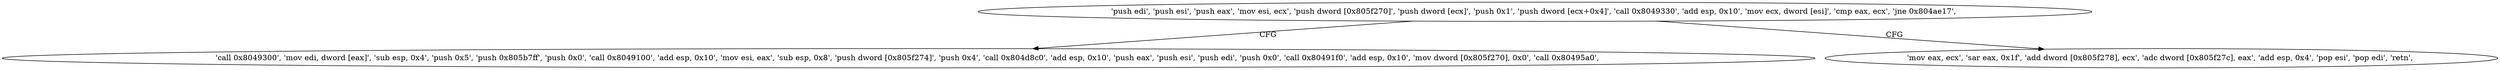 digraph "func" {
"134524384" [label = "'push edi', 'push esi', 'push eax', 'mov esi, ecx', 'push dword [0x805f270]', 'push dword [ecx]', 'push 0x1', 'push dword [ecx+0x4]', 'call 0x8049330', 'add esp, 0x10', 'mov ecx, dword [esi]', 'cmp eax, ecx', 'jne 0x804ae17', " ]
"134524439" [label = "'call 0x8049300', 'mov edi, dword [eax]', 'sub esp, 0x4', 'push 0x5', 'push 0x805b7ff', 'push 0x0', 'call 0x8049100', 'add esp, 0x10', 'mov esi, eax', 'sub esp, 0x8', 'push dword [0x805f274]', 'push 0x4', 'call 0x804d8c0', 'add esp, 0x10', 'push eax', 'push esi', 'push edi', 'push 0x0', 'call 0x80491f0', 'add esp, 0x10', 'mov dword [0x805f270], 0x0', 'call 0x80495a0', " ]
"134524416" [label = "'mov eax, ecx', 'sar eax, 0x1f', 'add dword [0x805f278], ecx', 'adc dword [0x805f27c], eax', 'add esp, 0x4', 'pop esi', 'pop edi', 'retn', " ]
"134524384" -> "134524439" [ label = "CFG" ]
"134524384" -> "134524416" [ label = "CFG" ]
}
